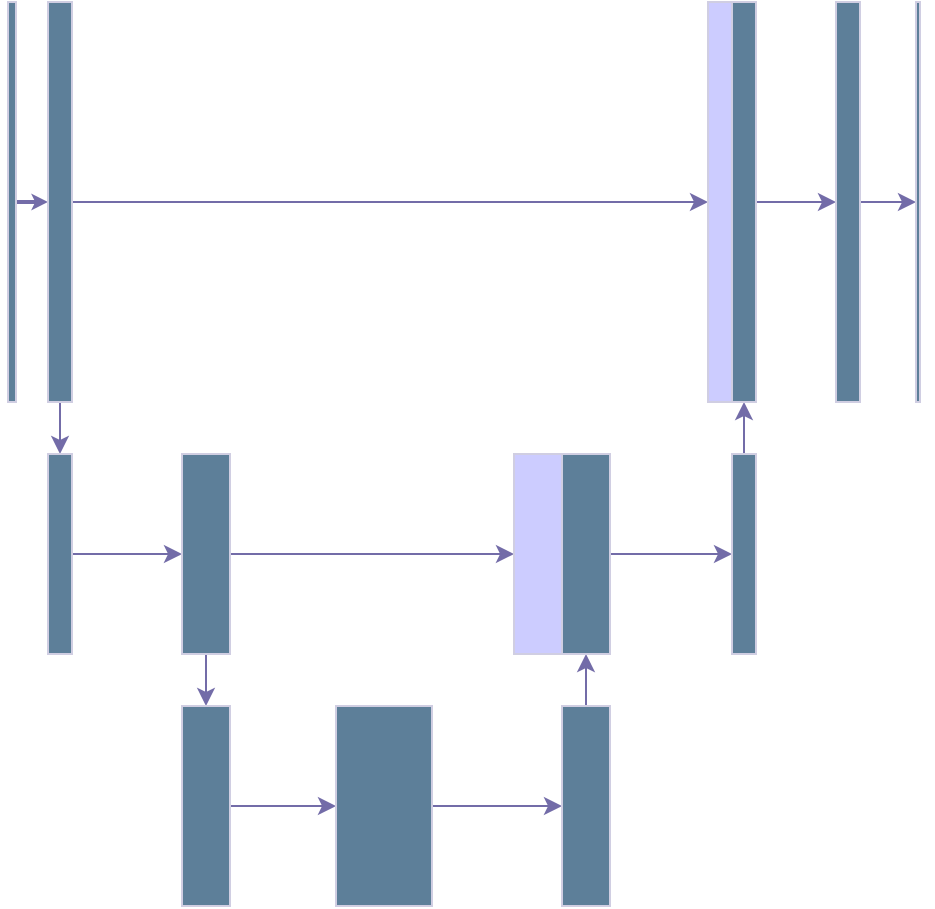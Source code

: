 <mxfile version="21.0.6" type="github">
  <diagram name="Page-1" id="H-ni-HpC8lPH4T10W9u9">
    <mxGraphModel dx="913" dy="920" grid="1" gridSize="10" guides="1" tooltips="1" connect="1" arrows="1" fold="1" page="1" pageScale="1" pageWidth="850" pageHeight="1100" math="0" shadow="0">
      <root>
        <mxCell id="0" />
        <mxCell id="1" parent="0" />
        <mxCell id="Ak-s-6grsqpdPACAX_Eb-9" style="edgeStyle=orthogonalEdgeStyle;rounded=0;orthogonalLoop=1;jettySize=auto;html=1;exitX=0;exitY=0.5;exitDx=0;exitDy=0;entryX=0;entryY=0.5;entryDx=0;entryDy=0;strokeColor=#736CA8;fontColor=#1A1A1A;strokeWidth=2;endSize=2;" edge="1" parent="1" source="Ak-s-6grsqpdPACAX_Eb-1" target="Ak-s-6grsqpdPACAX_Eb-6">
          <mxGeometry relative="1" as="geometry" />
        </mxCell>
        <mxCell id="Ak-s-6grsqpdPACAX_Eb-1" value="" style="whiteSpace=wrap;html=1;labelBackgroundColor=none;fillColor=#5D7F99;strokeColor=#D0CEE2;fontColor=#1A1A1A;" vertex="1" parent="1">
          <mxGeometry x="116" y="210" width="4" height="200" as="geometry" />
        </mxCell>
        <mxCell id="Ak-s-6grsqpdPACAX_Eb-11" style="edgeStyle=orthogonalEdgeStyle;rounded=0;orthogonalLoop=1;jettySize=auto;html=1;exitX=0.5;exitY=1;exitDx=0;exitDy=0;entryX=0.5;entryY=0;entryDx=0;entryDy=0;strokeColor=#736CA8;fontColor=#1A1A1A;" edge="1" parent="1" source="Ak-s-6grsqpdPACAX_Eb-6" target="Ak-s-6grsqpdPACAX_Eb-7">
          <mxGeometry relative="1" as="geometry" />
        </mxCell>
        <mxCell id="Ak-s-6grsqpdPACAX_Eb-29" style="edgeStyle=orthogonalEdgeStyle;rounded=0;orthogonalLoop=1;jettySize=auto;html=1;exitX=1;exitY=0.5;exitDx=0;exitDy=0;strokeColor=#736CA8;fontColor=#1A1A1A;entryX=0;entryY=0.5;entryDx=0;entryDy=0;" edge="1" parent="1" source="Ak-s-6grsqpdPACAX_Eb-6" target="Ak-s-6grsqpdPACAX_Eb-35">
          <mxGeometry relative="1" as="geometry">
            <mxPoint x="440" y="310" as="targetPoint" />
          </mxGeometry>
        </mxCell>
        <mxCell id="Ak-s-6grsqpdPACAX_Eb-6" value="" style="whiteSpace=wrap;html=1;labelBackgroundColor=none;fillColor=#5D7F99;strokeColor=#D0CEE2;fontColor=#1A1A1A;" vertex="1" parent="1">
          <mxGeometry x="136" y="210" width="12" height="200" as="geometry" />
        </mxCell>
        <mxCell id="Ak-s-6grsqpdPACAX_Eb-13" style="edgeStyle=orthogonalEdgeStyle;rounded=0;orthogonalLoop=1;jettySize=auto;html=1;exitX=1;exitY=0.5;exitDx=0;exitDy=0;entryX=0;entryY=0.5;entryDx=0;entryDy=0;strokeColor=#736CA8;fontColor=#1A1A1A;" edge="1" parent="1" source="Ak-s-6grsqpdPACAX_Eb-7" target="Ak-s-6grsqpdPACAX_Eb-12">
          <mxGeometry relative="1" as="geometry" />
        </mxCell>
        <mxCell id="Ak-s-6grsqpdPACAX_Eb-7" value="" style="whiteSpace=wrap;html=1;labelBackgroundColor=none;fillColor=#5D7F99;strokeColor=#D0CEE2;fontColor=#1A1A1A;" vertex="1" parent="1">
          <mxGeometry x="136" y="436" width="12" height="100" as="geometry" />
        </mxCell>
        <mxCell id="Ak-s-6grsqpdPACAX_Eb-16" style="edgeStyle=orthogonalEdgeStyle;rounded=0;orthogonalLoop=1;jettySize=auto;html=1;exitX=0.5;exitY=1;exitDx=0;exitDy=0;entryX=0.5;entryY=0;entryDx=0;entryDy=0;strokeColor=#736CA8;fontColor=#1A1A1A;" edge="1" parent="1" source="Ak-s-6grsqpdPACAX_Eb-12" target="Ak-s-6grsqpdPACAX_Eb-14">
          <mxGeometry relative="1" as="geometry" />
        </mxCell>
        <mxCell id="Ak-s-6grsqpdPACAX_Eb-22" style="edgeStyle=orthogonalEdgeStyle;rounded=0;orthogonalLoop=1;jettySize=auto;html=1;exitX=1;exitY=0.5;exitDx=0;exitDy=0;entryX=0;entryY=0.5;entryDx=0;entryDy=0;strokeColor=#736CA8;fontColor=#1A1A1A;" edge="1" parent="1" source="Ak-s-6grsqpdPACAX_Eb-12" target="Ak-s-6grsqpdPACAX_Eb-20">
          <mxGeometry relative="1" as="geometry" />
        </mxCell>
        <mxCell id="Ak-s-6grsqpdPACAX_Eb-12" value="" style="whiteSpace=wrap;html=1;labelBackgroundColor=none;fillColor=#5D7F99;strokeColor=#D0CEE2;fontColor=#1A1A1A;" vertex="1" parent="1">
          <mxGeometry x="203" y="436" width="24" height="100" as="geometry" />
        </mxCell>
        <mxCell id="Ak-s-6grsqpdPACAX_Eb-17" style="edgeStyle=orthogonalEdgeStyle;rounded=0;orthogonalLoop=1;jettySize=auto;html=1;exitX=1;exitY=0.5;exitDx=0;exitDy=0;entryX=0;entryY=0.5;entryDx=0;entryDy=0;strokeColor=#736CA8;fontColor=#1A1A1A;" edge="1" parent="1" source="Ak-s-6grsqpdPACAX_Eb-14" target="Ak-s-6grsqpdPACAX_Eb-15">
          <mxGeometry relative="1" as="geometry" />
        </mxCell>
        <mxCell id="Ak-s-6grsqpdPACAX_Eb-14" value="" style="whiteSpace=wrap;html=1;labelBackgroundColor=none;fillColor=#5D7F99;strokeColor=#D0CEE2;fontColor=#1A1A1A;" vertex="1" parent="1">
          <mxGeometry x="203" y="562" width="24" height="100" as="geometry" />
        </mxCell>
        <mxCell id="Ak-s-6grsqpdPACAX_Eb-19" style="edgeStyle=orthogonalEdgeStyle;rounded=0;orthogonalLoop=1;jettySize=auto;html=1;exitX=1;exitY=0.5;exitDx=0;exitDy=0;entryX=0;entryY=0.5;entryDx=0;entryDy=0;strokeColor=#736CA8;fontColor=#1A1A1A;" edge="1" parent="1" source="Ak-s-6grsqpdPACAX_Eb-15" target="Ak-s-6grsqpdPACAX_Eb-18">
          <mxGeometry relative="1" as="geometry" />
        </mxCell>
        <mxCell id="Ak-s-6grsqpdPACAX_Eb-15" value="" style="whiteSpace=wrap;html=1;labelBackgroundColor=none;fillColor=#5D7F99;strokeColor=#D0CEE2;fontColor=#1A1A1A;" vertex="1" parent="1">
          <mxGeometry x="280" y="562" width="48" height="100" as="geometry" />
        </mxCell>
        <mxCell id="Ak-s-6grsqpdPACAX_Eb-23" style="edgeStyle=orthogonalEdgeStyle;rounded=0;orthogonalLoop=1;jettySize=auto;html=1;exitX=0.5;exitY=0;exitDx=0;exitDy=0;entryX=0.5;entryY=1;entryDx=0;entryDy=0;strokeColor=#736CA8;fontColor=#1A1A1A;" edge="1" parent="1" source="Ak-s-6grsqpdPACAX_Eb-18" target="Ak-s-6grsqpdPACAX_Eb-21">
          <mxGeometry relative="1" as="geometry" />
        </mxCell>
        <mxCell id="Ak-s-6grsqpdPACAX_Eb-18" value="" style="whiteSpace=wrap;html=1;labelBackgroundColor=none;fillColor=#5D7F99;strokeColor=#D0CEE2;fontColor=#1A1A1A;" vertex="1" parent="1">
          <mxGeometry x="393" y="562" width="24" height="100" as="geometry" />
        </mxCell>
        <mxCell id="Ak-s-6grsqpdPACAX_Eb-20" value="" style="whiteSpace=wrap;html=1;labelBackgroundColor=none;fillColor=#CCCCFF;strokeColor=#D0CEE2;fontColor=#1A1A1A;" vertex="1" parent="1">
          <mxGeometry x="369" y="436" width="24" height="100" as="geometry" />
        </mxCell>
        <mxCell id="Ak-s-6grsqpdPACAX_Eb-26" style="edgeStyle=orthogonalEdgeStyle;rounded=0;orthogonalLoop=1;jettySize=auto;html=1;exitX=1;exitY=0.5;exitDx=0;exitDy=0;entryX=0;entryY=0.5;entryDx=0;entryDy=0;strokeColor=#736CA8;fontColor=#1A1A1A;" edge="1" parent="1" source="Ak-s-6grsqpdPACAX_Eb-21" target="Ak-s-6grsqpdPACAX_Eb-24">
          <mxGeometry relative="1" as="geometry" />
        </mxCell>
        <mxCell id="Ak-s-6grsqpdPACAX_Eb-21" value="" style="whiteSpace=wrap;html=1;labelBackgroundColor=none;fillColor=#5D7F99;strokeColor=#D0CEE2;fontColor=#1A1A1A;" vertex="1" parent="1">
          <mxGeometry x="393" y="436" width="24" height="100" as="geometry" />
        </mxCell>
        <mxCell id="Ak-s-6grsqpdPACAX_Eb-28" style="edgeStyle=orthogonalEdgeStyle;rounded=0;orthogonalLoop=1;jettySize=auto;html=1;exitX=0.5;exitY=0;exitDx=0;exitDy=0;entryX=0.5;entryY=1;entryDx=0;entryDy=0;strokeColor=#736CA8;fontColor=#1A1A1A;" edge="1" parent="1" source="Ak-s-6grsqpdPACAX_Eb-24" target="Ak-s-6grsqpdPACAX_Eb-27">
          <mxGeometry relative="1" as="geometry" />
        </mxCell>
        <mxCell id="Ak-s-6grsqpdPACAX_Eb-24" value="" style="whiteSpace=wrap;html=1;labelBackgroundColor=none;fillColor=#5D7F99;strokeColor=#D0CEE2;fontColor=#1A1A1A;" vertex="1" parent="1">
          <mxGeometry x="478" y="436" width="12" height="100" as="geometry" />
        </mxCell>
        <mxCell id="Ak-s-6grsqpdPACAX_Eb-38" style="edgeStyle=orthogonalEdgeStyle;rounded=0;orthogonalLoop=1;jettySize=auto;html=1;exitX=1;exitY=0.5;exitDx=0;exitDy=0;entryX=0;entryY=0.5;entryDx=0;entryDy=0;strokeColor=#736CA8;fontColor=#1A1A1A;" edge="1" parent="1" source="Ak-s-6grsqpdPACAX_Eb-27" target="Ak-s-6grsqpdPACAX_Eb-37">
          <mxGeometry relative="1" as="geometry" />
        </mxCell>
        <mxCell id="Ak-s-6grsqpdPACAX_Eb-27" value="" style="whiteSpace=wrap;html=1;labelBackgroundColor=none;fillColor=#5D7F99;strokeColor=#D0CEE2;fontColor=#1A1A1A;" vertex="1" parent="1">
          <mxGeometry x="478" y="210" width="12" height="200" as="geometry" />
        </mxCell>
        <mxCell id="Ak-s-6grsqpdPACAX_Eb-35" value="" style="whiteSpace=wrap;html=1;labelBackgroundColor=none;fillColor=#CCCCFF;strokeColor=#D0CEE2;fontColor=#1A1A1A;" vertex="1" parent="1">
          <mxGeometry x="466" y="210" width="12" height="200" as="geometry" />
        </mxCell>
        <mxCell id="Ak-s-6grsqpdPACAX_Eb-40" style="edgeStyle=orthogonalEdgeStyle;rounded=0;orthogonalLoop=1;jettySize=auto;html=1;exitX=1;exitY=0.5;exitDx=0;exitDy=0;entryX=0;entryY=0.5;entryDx=0;entryDy=0;strokeColor=#736CA8;fontColor=#1A1A1A;" edge="1" parent="1" source="Ak-s-6grsqpdPACAX_Eb-37" target="Ak-s-6grsqpdPACAX_Eb-39">
          <mxGeometry relative="1" as="geometry" />
        </mxCell>
        <mxCell id="Ak-s-6grsqpdPACAX_Eb-37" value="" style="whiteSpace=wrap;html=1;labelBackgroundColor=none;fillColor=#5D7F99;strokeColor=#D0CEE2;fontColor=#1A1A1A;" vertex="1" parent="1">
          <mxGeometry x="530" y="210" width="12" height="200" as="geometry" />
        </mxCell>
        <mxCell id="Ak-s-6grsqpdPACAX_Eb-39" value="" style="whiteSpace=wrap;html=1;labelBackgroundColor=none;fillColor=#5D7F99;strokeColor=#D0CEE2;fontColor=#1A1A1A;" vertex="1" parent="1">
          <mxGeometry x="570" y="210" width="2" height="200" as="geometry" />
        </mxCell>
      </root>
    </mxGraphModel>
  </diagram>
</mxfile>
